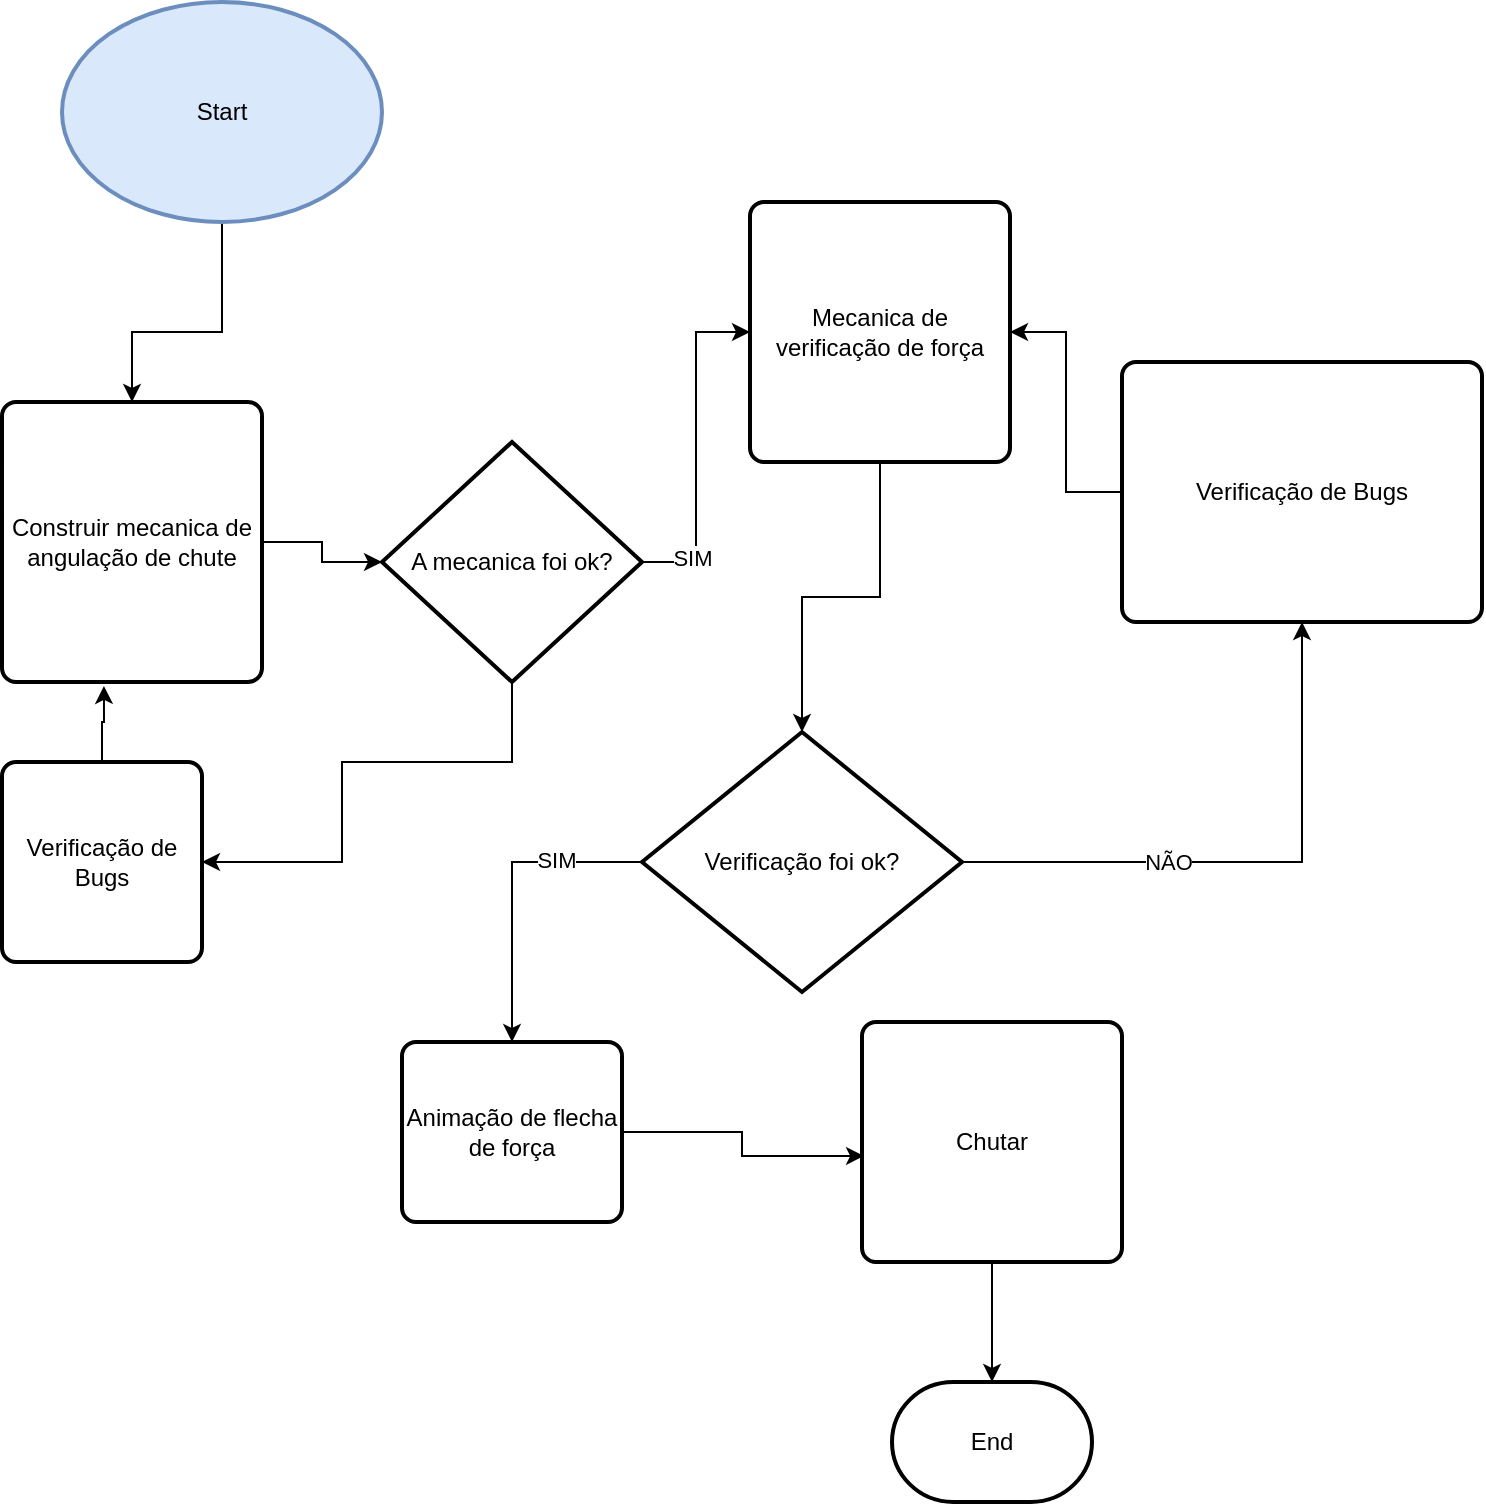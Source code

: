 <mxfile version="13.8.1" type="github">
  <diagram id="mY3ai3RLTCJlW_Cb4YzI" name="Página-1">
    <mxGraphModel dx="1422" dy="794" grid="1" gridSize="10" guides="1" tooltips="1" connect="1" arrows="1" fold="1" page="1" pageScale="1" pageWidth="827" pageHeight="1169" math="0" shadow="0">
      <root>
        <mxCell id="0" />
        <mxCell id="1" parent="0" />
        <mxCell id="6GbueaTRG2UG5kY5iU6A-3" style="edgeStyle=orthogonalEdgeStyle;rounded=0;orthogonalLoop=1;jettySize=auto;html=1;exitX=0.5;exitY=1;exitDx=0;exitDy=0;exitPerimeter=0;entryX=0.5;entryY=0;entryDx=0;entryDy=0;" edge="1" parent="1" source="6GbueaTRG2UG5kY5iU6A-1" target="6GbueaTRG2UG5kY5iU6A-2">
          <mxGeometry relative="1" as="geometry">
            <Array as="points">
              <mxPoint x="120" y="175" />
              <mxPoint x="125" y="175" />
            </Array>
          </mxGeometry>
        </mxCell>
        <mxCell id="6GbueaTRG2UG5kY5iU6A-1" value="Start" style="strokeWidth=2;html=1;shape=mxgraph.flowchart.start_2;whiteSpace=wrap;fillColor=#dae8fc;strokeColor=#6c8ebf;" vertex="1" parent="1">
          <mxGeometry x="70" y="10" width="160" height="110" as="geometry" />
        </mxCell>
        <mxCell id="6GbueaTRG2UG5kY5iU6A-5" style="edgeStyle=orthogonalEdgeStyle;rounded=0;orthogonalLoop=1;jettySize=auto;html=1;exitX=1;exitY=0.5;exitDx=0;exitDy=0;entryX=0;entryY=0.5;entryDx=0;entryDy=0;" edge="1" parent="1" source="6GbueaTRG2UG5kY5iU6A-21" target="6GbueaTRG2UG5kY5iU6A-7">
          <mxGeometry relative="1" as="geometry">
            <mxPoint x="260" y="210" as="targetPoint" />
          </mxGeometry>
        </mxCell>
        <mxCell id="6GbueaTRG2UG5kY5iU6A-23" value="SIM" style="edgeLabel;html=1;align=center;verticalAlign=middle;resizable=0;points=[];" vertex="1" connectable="0" parent="6GbueaTRG2UG5kY5iU6A-5">
          <mxGeometry x="-0.654" y="2" relative="1" as="geometry">
            <mxPoint as="offset" />
          </mxGeometry>
        </mxCell>
        <mxCell id="6GbueaTRG2UG5kY5iU6A-2" value="Construir mecanica de angulação de chute" style="rounded=1;whiteSpace=wrap;html=1;absoluteArcSize=1;arcSize=14;strokeWidth=2;" vertex="1" parent="1">
          <mxGeometry x="40" y="210" width="130" height="140" as="geometry" />
        </mxCell>
        <mxCell id="6GbueaTRG2UG5kY5iU6A-20" style="edgeStyle=orthogonalEdgeStyle;rounded=0;orthogonalLoop=1;jettySize=auto;html=1;entryX=0.5;entryY=0;entryDx=0;entryDy=0;entryPerimeter=0;" edge="1" parent="1" source="6GbueaTRG2UG5kY5iU6A-4" target="6GbueaTRG2UG5kY5iU6A-19">
          <mxGeometry relative="1" as="geometry" />
        </mxCell>
        <mxCell id="6GbueaTRG2UG5kY5iU6A-4" value="Chutar" style="rounded=1;whiteSpace=wrap;html=1;absoluteArcSize=1;arcSize=14;strokeWidth=2;" vertex="1" parent="1">
          <mxGeometry x="470" y="520" width="130" height="120" as="geometry" />
        </mxCell>
        <mxCell id="6GbueaTRG2UG5kY5iU6A-12" style="edgeStyle=orthogonalEdgeStyle;rounded=0;orthogonalLoop=1;jettySize=auto;html=1;entryX=0.5;entryY=0;entryDx=0;entryDy=0;entryPerimeter=0;" edge="1" parent="1" source="6GbueaTRG2UG5kY5iU6A-7" target="6GbueaTRG2UG5kY5iU6A-8">
          <mxGeometry relative="1" as="geometry" />
        </mxCell>
        <mxCell id="6GbueaTRG2UG5kY5iU6A-7" value="Mecanica de verificação de força" style="rounded=1;whiteSpace=wrap;html=1;absoluteArcSize=1;arcSize=14;strokeWidth=2;" vertex="1" parent="1">
          <mxGeometry x="414" y="110" width="130" height="130" as="geometry" />
        </mxCell>
        <mxCell id="6GbueaTRG2UG5kY5iU6A-10" style="edgeStyle=orthogonalEdgeStyle;rounded=0;orthogonalLoop=1;jettySize=auto;html=1;" edge="1" parent="1" source="6GbueaTRG2UG5kY5iU6A-8" target="6GbueaTRG2UG5kY5iU6A-9">
          <mxGeometry relative="1" as="geometry" />
        </mxCell>
        <mxCell id="6GbueaTRG2UG5kY5iU6A-11" value="SIM" style="edgeLabel;html=1;align=center;verticalAlign=middle;resizable=0;points=[];" vertex="1" connectable="0" parent="6GbueaTRG2UG5kY5iU6A-10">
          <mxGeometry x="-0.438" y="-1" relative="1" as="geometry">
            <mxPoint as="offset" />
          </mxGeometry>
        </mxCell>
        <mxCell id="6GbueaTRG2UG5kY5iU6A-14" style="edgeStyle=orthogonalEdgeStyle;rounded=0;orthogonalLoop=1;jettySize=auto;html=1;exitX=1;exitY=0.5;exitDx=0;exitDy=0;exitPerimeter=0;entryX=0.5;entryY=1;entryDx=0;entryDy=0;" edge="1" parent="1" source="6GbueaTRG2UG5kY5iU6A-8" target="6GbueaTRG2UG5kY5iU6A-13">
          <mxGeometry relative="1" as="geometry" />
        </mxCell>
        <mxCell id="6GbueaTRG2UG5kY5iU6A-15" value="NÃO&lt;br&gt;" style="edgeLabel;html=1;align=center;verticalAlign=middle;resizable=0;points=[];" vertex="1" connectable="0" parent="6GbueaTRG2UG5kY5iU6A-14">
          <mxGeometry x="-0.289" relative="1" as="geometry">
            <mxPoint as="offset" />
          </mxGeometry>
        </mxCell>
        <mxCell id="6GbueaTRG2UG5kY5iU6A-8" value="Verificação foi ok?" style="strokeWidth=2;html=1;shape=mxgraph.flowchart.decision;whiteSpace=wrap;" vertex="1" parent="1">
          <mxGeometry x="360" y="375" width="160" height="130" as="geometry" />
        </mxCell>
        <mxCell id="6GbueaTRG2UG5kY5iU6A-18" style="edgeStyle=orthogonalEdgeStyle;rounded=0;orthogonalLoop=1;jettySize=auto;html=1;entryX=0.008;entryY=0.558;entryDx=0;entryDy=0;entryPerimeter=0;" edge="1" parent="1" source="6GbueaTRG2UG5kY5iU6A-9" target="6GbueaTRG2UG5kY5iU6A-4">
          <mxGeometry relative="1" as="geometry" />
        </mxCell>
        <mxCell id="6GbueaTRG2UG5kY5iU6A-9" value="Animação de flecha de força" style="rounded=1;whiteSpace=wrap;html=1;absoluteArcSize=1;arcSize=14;strokeWidth=2;" vertex="1" parent="1">
          <mxGeometry x="240" y="530" width="110" height="90" as="geometry" />
        </mxCell>
        <mxCell id="6GbueaTRG2UG5kY5iU6A-16" style="edgeStyle=orthogonalEdgeStyle;rounded=0;orthogonalLoop=1;jettySize=auto;html=1;entryX=1;entryY=0.5;entryDx=0;entryDy=0;" edge="1" parent="1" source="6GbueaTRG2UG5kY5iU6A-13" target="6GbueaTRG2UG5kY5iU6A-7">
          <mxGeometry relative="1" as="geometry">
            <mxPoint x="420" y="190" as="targetPoint" />
          </mxGeometry>
        </mxCell>
        <mxCell id="6GbueaTRG2UG5kY5iU6A-13" value="Verificação de Bugs" style="rounded=1;whiteSpace=wrap;html=1;absoluteArcSize=1;arcSize=14;strokeWidth=2;" vertex="1" parent="1">
          <mxGeometry x="600" y="190" width="180" height="130" as="geometry" />
        </mxCell>
        <mxCell id="6GbueaTRG2UG5kY5iU6A-19" value="End" style="strokeWidth=2;html=1;shape=mxgraph.flowchart.terminator;whiteSpace=wrap;" vertex="1" parent="1">
          <mxGeometry x="485" y="700" width="100" height="60" as="geometry" />
        </mxCell>
        <mxCell id="6GbueaTRG2UG5kY5iU6A-25" style="edgeStyle=orthogonalEdgeStyle;rounded=0;orthogonalLoop=1;jettySize=auto;html=1;entryX=1;entryY=0.5;entryDx=0;entryDy=0;exitX=0.5;exitY=1;exitDx=0;exitDy=0;exitPerimeter=0;" edge="1" parent="1" source="6GbueaTRG2UG5kY5iU6A-21" target="6GbueaTRG2UG5kY5iU6A-24">
          <mxGeometry relative="1" as="geometry">
            <Array as="points">
              <mxPoint x="295" y="390" />
              <mxPoint x="210" y="390" />
              <mxPoint x="210" y="440" />
            </Array>
          </mxGeometry>
        </mxCell>
        <mxCell id="6GbueaTRG2UG5kY5iU6A-21" value="A mecanica foi ok?" style="strokeWidth=2;html=1;shape=mxgraph.flowchart.decision;whiteSpace=wrap;" vertex="1" parent="1">
          <mxGeometry x="230" y="230" width="130" height="120" as="geometry" />
        </mxCell>
        <mxCell id="6GbueaTRG2UG5kY5iU6A-22" style="edgeStyle=orthogonalEdgeStyle;rounded=0;orthogonalLoop=1;jettySize=auto;html=1;exitX=1;exitY=0.5;exitDx=0;exitDy=0;entryX=0;entryY=0.5;entryDx=0;entryDy=0;" edge="1" parent="1" source="6GbueaTRG2UG5kY5iU6A-2" target="6GbueaTRG2UG5kY5iU6A-21">
          <mxGeometry relative="1" as="geometry">
            <mxPoint x="170" y="280" as="sourcePoint" />
            <mxPoint x="414" y="175" as="targetPoint" />
          </mxGeometry>
        </mxCell>
        <mxCell id="6GbueaTRG2UG5kY5iU6A-26" style="edgeStyle=orthogonalEdgeStyle;rounded=0;orthogonalLoop=1;jettySize=auto;html=1;entryX=0.392;entryY=1.014;entryDx=0;entryDy=0;entryPerimeter=0;" edge="1" parent="1" source="6GbueaTRG2UG5kY5iU6A-24" target="6GbueaTRG2UG5kY5iU6A-2">
          <mxGeometry relative="1" as="geometry" />
        </mxCell>
        <mxCell id="6GbueaTRG2UG5kY5iU6A-24" value="Verificação de Bugs" style="rounded=1;whiteSpace=wrap;html=1;absoluteArcSize=1;arcSize=14;strokeWidth=2;" vertex="1" parent="1">
          <mxGeometry x="40" y="390" width="100" height="100" as="geometry" />
        </mxCell>
      </root>
    </mxGraphModel>
  </diagram>
</mxfile>
